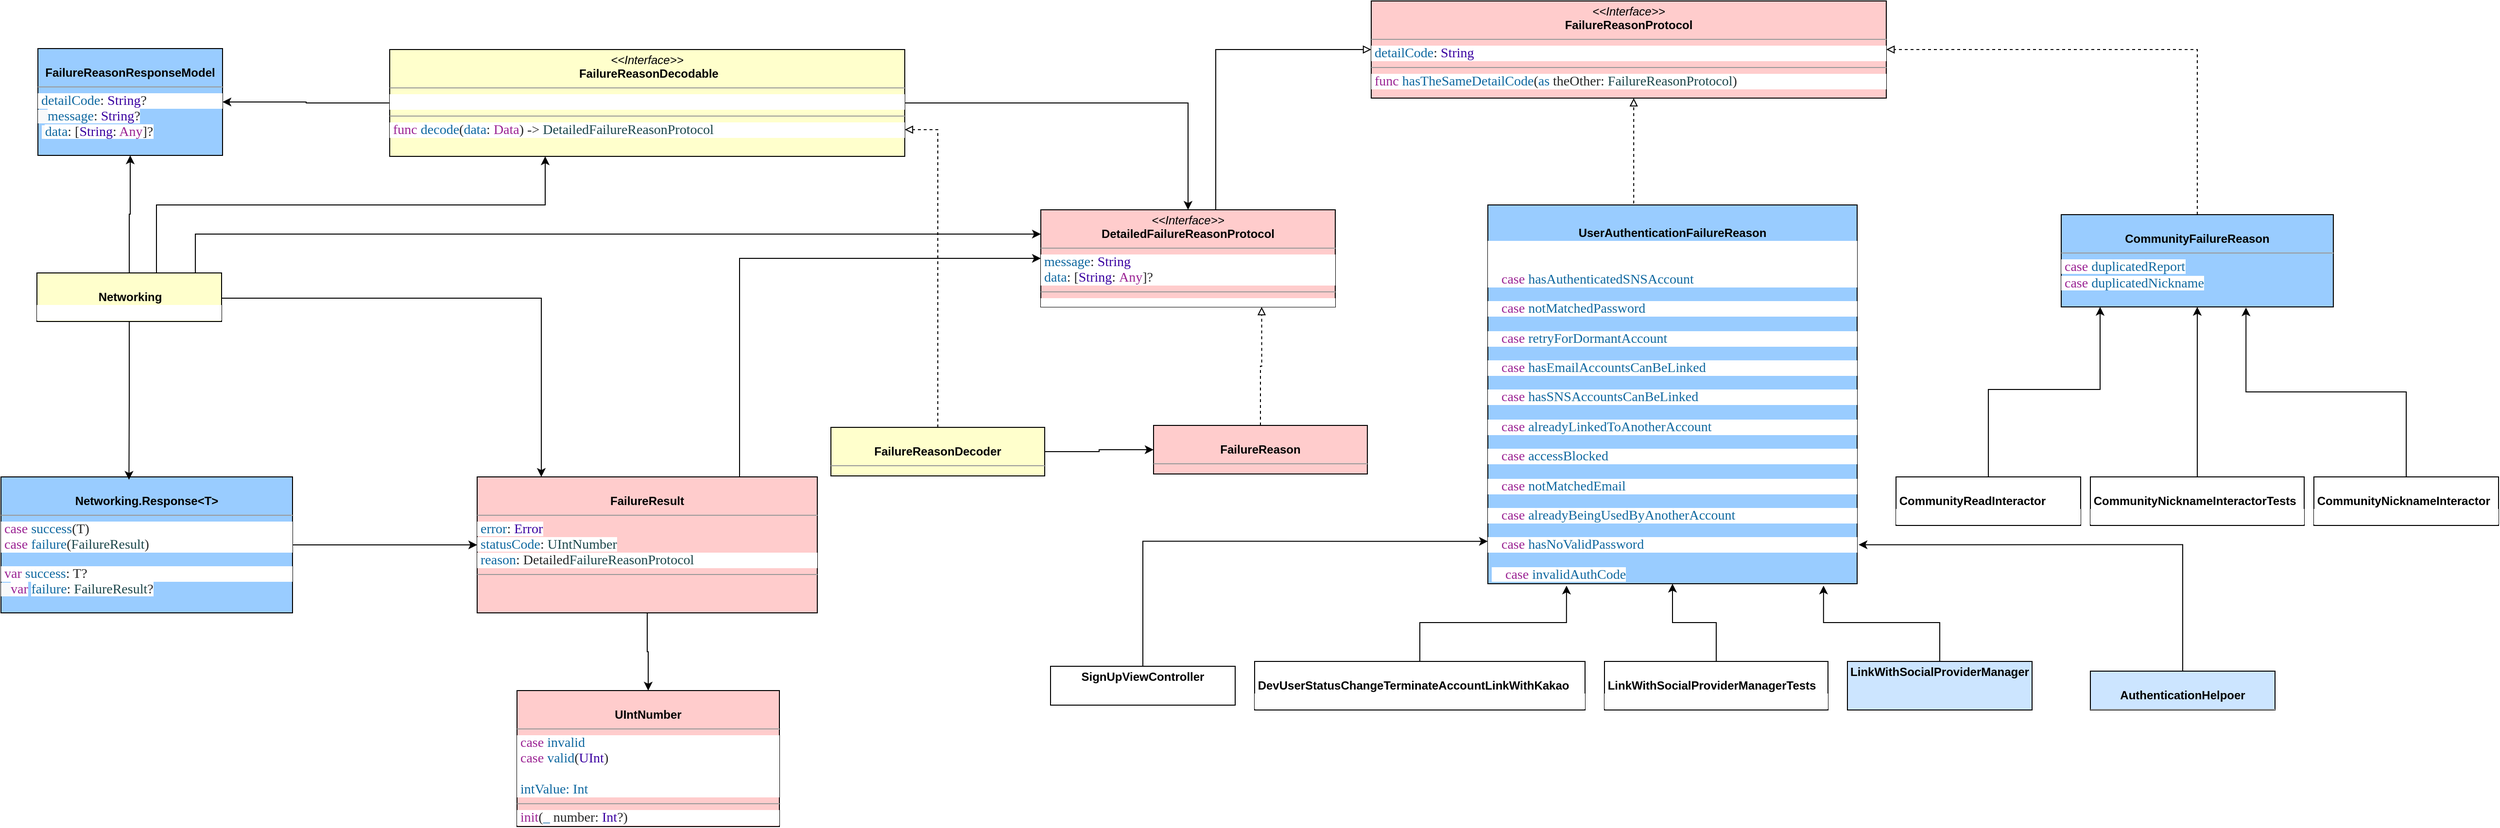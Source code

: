 <mxfile version="16.6.7" type="github">
  <diagram id="C5RBs43oDa-KdzZeNtuy" name="Page-1">
    <mxGraphModel dx="2239" dy="782" grid="1" gridSize="10" guides="1" tooltips="1" connect="1" arrows="1" fold="1" page="1" pageScale="1" pageWidth="827" pageHeight="1169" math="0" shadow="0">
      <root>
        <mxCell id="WIyWlLk6GJQsqaUBKTNV-0" />
        <mxCell id="WIyWlLk6GJQsqaUBKTNV-1" parent="WIyWlLk6GJQsqaUBKTNV-0" />
        <mxCell id="xyc1oHUzZBv7kjJxeI7Q-5" value="&lt;p style=&quot;margin: 0px ; margin-top: 4px ; text-align: center&quot;&gt;&lt;i&gt;&amp;lt;&amp;lt;Interface&amp;gt;&amp;gt;&lt;/i&gt;&lt;br&gt;&lt;b&gt;FailureReasonProtocol&lt;/b&gt;&lt;/p&gt;&lt;hr size=&quot;1&quot;&gt;&lt;p style=&quot;margin: 0px ; font-stretch: normal ; font-size: 14px ; line-height: normal ; font-family: &amp;#34;menlo&amp;#34; ; background-color: rgb(255 , 255 , 255)&quot;&gt;&lt;span style=&quot;color: rgba(0 , 0 , 0 , 0.85)&quot;&gt;&amp;nbsp;&lt;/span&gt;&lt;span style=&quot;color: rgb(15 , 104 , 160)&quot;&gt;detailCode&lt;span style=&quot;color: rgba(0 , 0 , 0 , 0.85)&quot;&gt;:&amp;nbsp;&lt;/span&gt;&lt;span style=&quot;color: rgb(57 , 0 , 160)&quot;&gt;String&lt;/span&gt;&lt;/span&gt;&lt;/p&gt;&lt;hr size=&quot;1&quot;&gt;&lt;p style=&quot;margin: 0px ; font-stretch: normal ; font-size: 14px ; line-height: normal ; font-family: &amp;#34;menlo&amp;#34; ; color: rgb(15 , 104 , 160) ; background-color: rgb(255 , 255 , 255)&quot;&gt;&lt;span style=&quot;color: #9b2393&quot;&gt;&amp;nbsp;func&lt;/span&gt;&lt;span style=&quot;color: rgba(0 , 0 , 0 , 0.85)&quot;&gt; &lt;/span&gt;hasTheSameDetailCode&lt;span style=&quot;color: rgba(0 , 0 , 0 , 0.85)&quot;&gt;(&lt;/span&gt;as&lt;span style=&quot;color: rgba(0 , 0 , 0 , 0.85)&quot;&gt; theOther: &lt;/span&gt;&lt;span style=&quot;color: #1c464a&quot;&gt;FailureReasonProtocol&lt;/span&gt;&lt;span style=&quot;color: rgba(0 , 0 , 0 , 0.85)&quot;&gt;)&lt;/span&gt;&lt;/p&gt;" style="verticalAlign=top;align=left;overflow=fill;fontSize=12;fontFamily=Helvetica;html=1;fillColor=#FFCCCC;" parent="WIyWlLk6GJQsqaUBKTNV-1" vertex="1">
          <mxGeometry x="750" y="400" width="530" height="100" as="geometry" />
        </mxCell>
        <mxCell id="xyc1oHUzZBv7kjJxeI7Q-32" value="" style="edgeStyle=orthogonalEdgeStyle;rounded=0;orthogonalLoop=1;jettySize=auto;html=1;endArrow=block;endFill=0;dashed=1;exitX=0.395;exitY=-0.004;exitDx=0;exitDy=0;exitPerimeter=0;" parent="WIyWlLk6GJQsqaUBKTNV-1" source="xyc1oHUzZBv7kjJxeI7Q-27" target="xyc1oHUzZBv7kjJxeI7Q-5" edge="1">
          <mxGeometry relative="1" as="geometry">
            <Array as="points">
              <mxPoint x="1020" y="500" />
              <mxPoint x="1020" y="500" />
            </Array>
          </mxGeometry>
        </mxCell>
        <mxCell id="YdbnQGrBi_KZS-BimJuR-1" style="edgeStyle=orthogonalEdgeStyle;rounded=0;orthogonalLoop=1;jettySize=auto;html=1;entryX=0.75;entryY=1;entryDx=0;entryDy=0;endArrow=block;endFill=0;dashed=1;" parent="WIyWlLk6GJQsqaUBKTNV-1" source="xyc1oHUzZBv7kjJxeI7Q-13" target="YdbnQGrBi_KZS-BimJuR-0" edge="1">
          <mxGeometry relative="1" as="geometry" />
        </mxCell>
        <mxCell id="xyc1oHUzZBv7kjJxeI7Q-13" value="&lt;p style=&quot;margin: 0px ; margin-top: 4px ; text-align: center&quot;&gt;&lt;br&gt;&lt;b&gt;FailureReason&lt;/b&gt;&lt;/p&gt;&lt;hr size=&quot;1&quot;&gt;&lt;p style=&quot;margin: 0px ; font-stretch: normal ; font-size: 14px ; line-height: normal ; font-family: &amp;#34;menlo&amp;#34; ; background-color: rgb(255 , 255 , 255)&quot;&gt;&lt;/p&gt;&lt;p style=&quot;margin: 0px ; margin-left: 4px&quot;&gt;&lt;br&gt;&lt;/p&gt;&lt;p style=&quot;margin: 0px ; font-stretch: normal ; font-size: 14px ; line-height: normal ; font-family: &amp;#34;menlo&amp;#34; ; color: rgb(155 , 35 , 147) ; background-color: rgb(255 , 255 , 255)&quot;&gt;&lt;br&gt;&lt;/p&gt;" style="verticalAlign=top;align=left;overflow=fill;fontSize=12;fontFamily=Helvetica;html=1;fillColor=#FFCCCC;" parent="WIyWlLk6GJQsqaUBKTNV-1" vertex="1">
          <mxGeometry x="526" y="837" width="220" height="50" as="geometry" />
        </mxCell>
        <mxCell id="xyc1oHUzZBv7kjJxeI7Q-37" style="edgeStyle=orthogonalEdgeStyle;rounded=0;orthogonalLoop=1;jettySize=auto;html=1;entryX=1;entryY=0.5;entryDx=0;entryDy=0;dashed=1;endArrow=block;endFill=0;" parent="WIyWlLk6GJQsqaUBKTNV-1" source="xyc1oHUzZBv7kjJxeI7Q-14" target="xyc1oHUzZBv7kjJxeI7Q-5" edge="1">
          <mxGeometry relative="1" as="geometry">
            <Array as="points">
              <mxPoint x="1600" y="450" />
            </Array>
          </mxGeometry>
        </mxCell>
        <mxCell id="xyc1oHUzZBv7kjJxeI7Q-14" value="&lt;p style=&quot;margin: 0px ; margin-top: 4px ; text-align: center&quot;&gt;&lt;br&gt;&lt;b&gt;CommunityFailureReason&lt;/b&gt;&lt;/p&gt;&lt;hr size=&quot;1&quot;&gt;&lt;p style=&quot;margin: 0px ; font-stretch: normal ; font-size: 14px ; line-height: normal ; font-family: &amp;#34;menlo&amp;#34; ; background-color: rgb(255 , 255 , 255)&quot;&gt;&lt;/p&gt;&lt;span style=&quot;color: rgb(155 , 35 , 147) ; font-family: &amp;#34;menlo&amp;#34; ; font-size: 14px ; background-color: rgb(255 , 255 , 255)&quot;&gt;&amp;nbsp;case&amp;nbsp;&lt;/span&gt;&lt;span style=&quot;color: rgb(15 , 104 , 160) ; font-family: &amp;#34;menlo&amp;#34; ; font-size: 14px ; background-color: rgb(255 , 255 , 255)&quot;&gt;duplicatedReport&lt;/span&gt;&lt;span style=&quot;color: rgb(155 , 35 , 147) ; font-family: &amp;#34;menlo&amp;#34; ; font-size: 14px ; background-color: rgb(255 , 255 , 255)&quot;&gt;&lt;br&gt;&lt;/span&gt;&lt;span style=&quot;color: rgb(155 , 35 , 147) ; font-family: &amp;#34;menlo&amp;#34; ; font-size: 14px ; background-color: rgb(255 , 255 , 255)&quot;&gt;&amp;nbsp;case&amp;nbsp;&lt;/span&gt;&lt;span style=&quot;color: rgb(15 , 104 , 160) ; font-family: &amp;#34;menlo&amp;#34; ; font-size: 14px ; background-color: rgb(255 , 255 , 255)&quot;&gt;duplicatedNickname&lt;/span&gt;&lt;span style=&quot;color: rgb(155 , 35 , 147) ; font-family: &amp;#34;menlo&amp;#34; ; font-size: 14px ; background-color: rgb(255 , 255 , 255)&quot;&gt;&lt;br&gt;&lt;/span&gt;" style="verticalAlign=top;align=left;overflow=fill;fontSize=12;fontFamily=Helvetica;html=1;fillColor=#99CCFF;" parent="WIyWlLk6GJQsqaUBKTNV-1" vertex="1">
          <mxGeometry x="1460" y="620" width="280" height="95" as="geometry" />
        </mxCell>
        <mxCell id="YdbnQGrBi_KZS-BimJuR-3" style="edgeStyle=orthogonalEdgeStyle;rounded=0;orthogonalLoop=1;jettySize=auto;html=1;endArrow=classic;endFill=1;entryX=0;entryY=0.5;entryDx=0;entryDy=0;exitX=0.75;exitY=0;exitDx=0;exitDy=0;" parent="WIyWlLk6GJQsqaUBKTNV-1" source="xyc1oHUzZBv7kjJxeI7Q-25" target="YdbnQGrBi_KZS-BimJuR-0" edge="1">
          <mxGeometry relative="1" as="geometry">
            <mxPoint x="486" y="510" as="targetPoint" />
            <Array as="points">
              <mxPoint x="100" y="890" />
              <mxPoint x="100" y="665" />
            </Array>
          </mxGeometry>
        </mxCell>
        <mxCell id="YdbnQGrBi_KZS-BimJuR-14" style="edgeStyle=orthogonalEdgeStyle;rounded=0;orthogonalLoop=1;jettySize=auto;html=1;endArrow=classic;endFill=1;" parent="WIyWlLk6GJQsqaUBKTNV-1" source="xyc1oHUzZBv7kjJxeI7Q-25" target="xyc1oHUzZBv7kjJxeI7Q-26" edge="1">
          <mxGeometry relative="1" as="geometry" />
        </mxCell>
        <mxCell id="xyc1oHUzZBv7kjJxeI7Q-25" value="&lt;p style=&quot;margin: 0px ; margin-top: 4px ; text-align: center&quot;&gt;&lt;br&gt;&lt;b&gt;FailureResult&lt;/b&gt;&lt;/p&gt;&lt;hr size=&quot;1&quot;&gt;&lt;p style=&quot;margin: 0px ; font-stretch: normal ; font-size: 14px ; line-height: normal ; font-family: &amp;#34;menlo&amp;#34; ; color: rgb(15 , 104 , 160)&quot;&gt;&lt;span style=&quot;background-color: #ffffff&quot;&gt;&amp;nbsp;error&lt;/span&gt;&lt;span style=&quot;color: rgba(0 , 0 , 0 , 0.85) ; background-color: #ffffff&quot;&gt;: &lt;/span&gt;&lt;span style=&quot;color: #3900a0 ; background-color: #ffffff&quot;&gt;Error&lt;/span&gt;&lt;/p&gt;&lt;p style=&quot;margin: 0px ; font-stretch: normal ; font-size: 14px ; line-height: normal ; font-family: &amp;#34;menlo&amp;#34; ; color: rgb(15 , 104 , 160)&quot;&gt;&lt;span style=&quot;background-color: #ffffff&quot;&gt;&amp;nbsp;statusCode&lt;/span&gt;&lt;span style=&quot;color: rgba(0 , 0 , 0 , 0.85) ; background-color: #ffffff&quot;&gt;: &lt;/span&gt;&lt;span style=&quot;color: #1c464a ; background-color: #ffffff&quot;&gt;UIntNumber&lt;/span&gt;&lt;/p&gt;&lt;p style=&quot;margin: 0px ; font-stretch: normal ; font-size: 14px ; line-height: normal ; font-family: &amp;#34;menlo&amp;#34; ; color: rgb(28 , 70 , 74) ; background-color: rgb(255 , 255 , 255)&quot;&gt;&lt;span style=&quot;color: #0f68a0&quot;&gt;&amp;nbsp;reason&lt;/span&gt;&lt;span style=&quot;color: rgba(0 , 0 , 0 , 0.85)&quot;&gt;: Detailed&lt;/span&gt;FailureReasonProtocol&lt;/p&gt;&lt;hr size=&quot;1&quot;&gt;&lt;p style=&quot;margin: 0px ; margin-left: 4px&quot;&gt;&lt;br&gt;&lt;/p&gt;" style="verticalAlign=top;align=left;overflow=fill;fontSize=12;fontFamily=Helvetica;html=1;fillColor=#FFCCCC;" parent="WIyWlLk6GJQsqaUBKTNV-1" vertex="1">
          <mxGeometry x="-170" y="890" width="350" height="140" as="geometry" />
        </mxCell>
        <mxCell id="xyc1oHUzZBv7kjJxeI7Q-26" value="&lt;p style=&quot;margin: 0px ; margin-top: 4px ; text-align: center&quot;&gt;&lt;br&gt;&lt;b&gt;UIntNumber&lt;/b&gt;&lt;/p&gt;&lt;hr size=&quot;1&quot;&gt;&lt;p style=&quot;margin: 0px ; font-stretch: normal ; font-size: 14px ; line-height: normal ; font-family: &amp;#34;menlo&amp;#34; ; color: rgb(15 , 104 , 160) ; background-color: rgb(255 , 255 , 255)&quot;&gt;&lt;span style=&quot;color: #9b2393&quot;&gt;&amp;nbsp;case&lt;/span&gt;&lt;span style=&quot;color: rgba(0 , 0 , 0 , 0.85)&quot;&gt; &lt;/span&gt;invalid&lt;/p&gt;&lt;p style=&quot;margin: 0px ; font-stretch: normal ; font-size: 14px ; line-height: normal ; font-family: &amp;#34;menlo&amp;#34; ; color: rgba(0 , 0 , 0 , 0.85) ; background-color: rgb(255 , 255 , 255)&quot;&gt;&lt;span style=&quot;color: #9b2393&quot;&gt;&amp;nbsp;case&lt;/span&gt; &lt;span style=&quot;color: #0f68a0&quot;&gt;valid&lt;/span&gt;(&lt;span style=&quot;color: #3900a0&quot;&gt;UInt&lt;/span&gt;)&lt;/p&gt;&lt;p style=&quot;margin: 0px ; font-stretch: normal ; font-size: 14px ; line-height: normal ; font-family: &amp;#34;menlo&amp;#34; ; color: rgb(15 , 104 , 160) ; background-color: rgb(255 , 255 , 255)&quot;&gt;&amp;nbsp;&lt;/p&gt;&lt;p style=&quot;margin: 0px ; font-stretch: normal ; font-size: 14px ; line-height: normal ; font-family: &amp;#34;menlo&amp;#34; ; color: rgb(15 , 104 , 160) ; background-color: rgb(255 , 255 , 255)&quot;&gt;&amp;nbsp;intValue: Int&lt;/p&gt;&lt;hr size=&quot;1&quot;&gt;&lt;p style=&quot;margin: 0px ; font-stretch: normal ; font-size: 14px ; line-height: normal ; font-family: &amp;#34;menlo&amp;#34; ; color: rgba(0 , 0 , 0 , 0.85) ; background-color: rgb(255 , 255 , 255)&quot;&gt;&lt;span style=&quot;color: #9b2393&quot;&gt;&amp;nbsp;init&lt;/span&gt;(&lt;span style=&quot;color: #0f68a0&quot;&gt;_&lt;/span&gt; number: &lt;span style=&quot;color: #3900a0&quot;&gt;Int&lt;/span&gt;?)&lt;/p&gt;" style="verticalAlign=top;align=left;overflow=fill;fontSize=12;fontFamily=Helvetica;html=1;fillColor=#FFCCCC;" parent="WIyWlLk6GJQsqaUBKTNV-1" vertex="1">
          <mxGeometry x="-129" y="1110" width="270" height="140" as="geometry" />
        </mxCell>
        <mxCell id="xyc1oHUzZBv7kjJxeI7Q-27" value="&lt;p style=&quot;margin: 0px ; margin-top: 4px ; text-align: center&quot;&gt;&lt;b&gt;&lt;br&gt;&lt;/b&gt;&lt;/p&gt;&lt;p style=&quot;margin: 0px ; margin-top: 4px ; text-align: center&quot;&gt;&lt;b&gt;UserAuthenticationFailureReason&lt;/b&gt;&lt;/p&gt;&lt;p style=&quot;margin: 0px ; font-stretch: normal ; font-size: 14px ; line-height: normal ; font-family: &amp;#34;menlo&amp;#34; ; background-color: rgb(255 , 255 , 255)&quot;&gt;&lt;/p&gt;&lt;p style=&quot;margin: 0px ; font-stretch: normal ; font-size: 14px ; line-height: normal ; font-family: &amp;#34;menlo&amp;#34; ; color: rgb(93 , 108 , 121) ; background-color: rgb(255 , 255 , 255)&quot;&gt;&lt;span style=&quot;color: rgba(0 , 0 , 0 , 0.85)&quot;&gt;&amp;nbsp; &amp;nbsp;&amp;nbsp;&lt;/span&gt;&lt;/p&gt;&lt;p style=&quot;margin: 0px ; font-stretch: normal ; font-size: 14px ; line-height: normal ; font-family: &amp;#34;menlo&amp;#34; ; color: rgb(93 , 108 , 121) ; background-color: rgb(255 , 255 , 255)&quot;&gt;&lt;span style=&quot;color: #9b2393&quot;&gt;&lt;br&gt;&lt;/span&gt;&lt;/p&gt;&lt;p style=&quot;margin: 0px ; font-stretch: normal ; font-size: 14px ; line-height: normal ; font-family: &amp;#34;menlo&amp;#34; ; color: rgb(93 , 108 , 121) ; background-color: rgb(255 , 255 , 255)&quot;&gt;&lt;span style=&quot;color: #9b2393&quot;&gt;&amp;nbsp; &amp;nbsp; case&lt;/span&gt;&lt;span style=&quot;color: rgba(0 , 0 , 0 , 0.85)&quot;&gt; &lt;/span&gt;&lt;span style=&quot;color: #0f68a0&quot;&gt;hasAuthenticatedSNSAccount&lt;/span&gt;&lt;/p&gt;&lt;br&gt;&lt;p style=&quot;margin: 0px ; font-stretch: normal ; font-size: 14px ; line-height: normal ; font-family: &amp;#34;menlo&amp;#34; ; color: rgb(15 , 104 , 160) ; background-color: rgb(255 , 255 , 255)&quot;&gt;&lt;span style=&quot;color: rgba(0 , 0 , 0 , 0.85)&quot;&gt;&amp;nbsp; &amp;nbsp; &lt;/span&gt;&lt;span style=&quot;color: #9b2393&quot;&gt;case&lt;/span&gt;&lt;span style=&quot;color: rgba(0 , 0 , 0 , 0.85)&quot;&gt; &lt;/span&gt;notMatchedPassword&lt;/p&gt;&lt;br&gt;&lt;p style=&quot;margin: 0px ; font-stretch: normal ; font-size: 14px ; line-height: normal ; font-family: &amp;#34;menlo&amp;#34; ; color: rgb(15 , 104 , 160) ; background-color: rgb(255 , 255 , 255)&quot;&gt;&lt;span style=&quot;color: rgba(0 , 0 , 0 , 0.85)&quot;&gt;&amp;nbsp; &amp;nbsp; &lt;/span&gt;&lt;span style=&quot;color: #9b2393&quot;&gt;case&lt;/span&gt;&lt;span style=&quot;color: rgba(0 , 0 , 0 , 0.85)&quot;&gt; &lt;/span&gt;retryForDormantAccount&lt;/p&gt;&lt;br&gt;&lt;p style=&quot;margin: 0px ; font-stretch: normal ; font-size: 14px ; line-height: normal ; font-family: &amp;#34;menlo&amp;#34; ; color: rgb(15 , 104 , 160) ; background-color: rgb(255 , 255 , 255)&quot;&gt;&lt;span style=&quot;color: rgba(0 , 0 , 0 , 0.85)&quot;&gt;&amp;nbsp; &amp;nbsp; &lt;/span&gt;&lt;span style=&quot;color: #9b2393&quot;&gt;case&lt;/span&gt;&lt;span style=&quot;color: rgba(0 , 0 , 0 , 0.85)&quot;&gt; &lt;/span&gt;hasEmailAccountsCanBeLinked&lt;/p&gt;&lt;br&gt;&lt;p style=&quot;margin: 0px ; font-stretch: normal ; font-size: 14px ; line-height: normal ; font-family: &amp;#34;menlo&amp;#34; ; color: rgb(15 , 104 , 160) ; background-color: rgb(255 , 255 , 255)&quot;&gt;&lt;span style=&quot;color: rgba(0 , 0 , 0 , 0.85)&quot;&gt;&amp;nbsp; &amp;nbsp; &lt;/span&gt;&lt;span style=&quot;color: #9b2393&quot;&gt;case&lt;/span&gt;&lt;span style=&quot;color: rgba(0 , 0 , 0 , 0.85)&quot;&gt; &lt;/span&gt;hasSNSAccountsCanBeLinked&lt;/p&gt;&lt;br&gt;&lt;p style=&quot;margin: 0px ; font-stretch: normal ; font-size: 14px ; line-height: normal ; font-family: &amp;#34;menlo&amp;#34; ; color: rgb(15 , 104 , 160) ; background-color: rgb(255 , 255 , 255)&quot;&gt;&lt;span style=&quot;color: rgba(0 , 0 , 0 , 0.85)&quot;&gt;&amp;nbsp; &amp;nbsp; &lt;/span&gt;&lt;span style=&quot;color: #9b2393&quot;&gt;case&lt;/span&gt;&lt;span style=&quot;color: rgba(0 , 0 , 0 , 0.85)&quot;&gt; &lt;/span&gt;alreadyLinkedToAnotherAccount&lt;/p&gt;&lt;br&gt;&lt;p style=&quot;margin: 0px ; font-stretch: normal ; font-size: 14px ; line-height: normal ; font-family: &amp;#34;menlo&amp;#34; ; color: rgb(15 , 104 , 160) ; background-color: rgb(255 , 255 , 255)&quot;&gt;&lt;span style=&quot;color: rgba(0 , 0 , 0 , 0.85)&quot;&gt;&amp;nbsp; &amp;nbsp; &lt;/span&gt;&lt;span style=&quot;color: #9b2393&quot;&gt;case&lt;/span&gt;&lt;span style=&quot;color: rgba(0 , 0 , 0 , 0.85)&quot;&gt; &lt;/span&gt;accessBlocked&lt;/p&gt;&lt;br&gt;&lt;p style=&quot;margin: 0px ; font-stretch: normal ; font-size: 14px ; line-height: normal ; font-family: &amp;#34;menlo&amp;#34; ; color: rgb(15 , 104 , 160) ; background-color: rgb(255 , 255 , 255)&quot;&gt;&lt;span style=&quot;color: rgba(0 , 0 , 0 , 0.85)&quot;&gt;&amp;nbsp; &amp;nbsp; &lt;/span&gt;&lt;span style=&quot;color: #9b2393&quot;&gt;case&lt;/span&gt;&lt;span style=&quot;color: rgba(0 , 0 , 0 , 0.85)&quot;&gt; &lt;/span&gt;notMatchedEmail&lt;/p&gt;&lt;br&gt;&lt;p style=&quot;margin: 0px ; font-stretch: normal ; font-size: 14px ; line-height: normal ; font-family: &amp;#34;menlo&amp;#34; ; color: rgb(15 , 104 , 160) ; background-color: rgb(255 , 255 , 255)&quot;&gt;&lt;span style=&quot;color: rgba(0 , 0 , 0 , 0.85)&quot;&gt;&amp;nbsp; &amp;nbsp; &lt;/span&gt;&lt;span style=&quot;color: #9b2393&quot;&gt;case&lt;/span&gt;&lt;span style=&quot;color: rgba(0 , 0 , 0 , 0.85)&quot;&gt; &lt;/span&gt;alreadyBeingUsedByAnotherAccount&lt;/p&gt;&lt;br&gt;&lt;p style=&quot;margin: 0px ; font-stretch: normal ; font-size: 14px ; line-height: normal ; font-family: &amp;#34;menlo&amp;#34; ; color: rgb(15 , 104 , 160) ; background-color: rgb(255 , 255 , 255)&quot;&gt;&lt;span style=&quot;color: rgba(0 , 0 , 0 , 0.85)&quot;&gt;&amp;nbsp; &amp;nbsp; &lt;/span&gt;&lt;span style=&quot;color: #9b2393&quot;&gt;case&lt;/span&gt;&lt;span style=&quot;color: rgba(0 , 0 , 0 , 0.85)&quot;&gt; &lt;/span&gt;hasNoValidPassword&lt;/p&gt;&lt;br&gt;&lt;p style=&quot;margin: 0px ; margin-left: 4px&quot;&gt;&lt;span style=&quot;font-family: &amp;#34;menlo&amp;#34; ; font-size: 14px ; background-color: rgb(255 , 255 , 255) ; color: rgba(0 , 0 , 0 , 0.85)&quot;&gt;&amp;nbsp; &amp;nbsp;&amp;nbsp;&lt;/span&gt;&lt;span style=&quot;font-family: &amp;#34;menlo&amp;#34; ; font-size: 14px ; background-color: rgb(255 , 255 , 255) ; color: rgb(155 , 35 , 147)&quot;&gt;case&lt;/span&gt;&lt;span style=&quot;font-family: &amp;#34;menlo&amp;#34; ; font-size: 14px ; background-color: rgb(255 , 255 , 255) ; color: rgba(0 , 0 , 0 , 0.85)&quot;&gt; &lt;/span&gt;&lt;span style=&quot;color: rgb(15 , 104 , 160) ; font-family: &amp;#34;menlo&amp;#34; ; font-size: 14px ; background-color: rgb(255 , 255 , 255)&quot;&gt;invalidAuthCode&lt;/span&gt;&lt;/p&gt;" style="verticalAlign=top;align=left;overflow=fill;fontSize=12;fontFamily=Helvetica;html=1;fillColor=#99CCFF;" parent="WIyWlLk6GJQsqaUBKTNV-1" vertex="1">
          <mxGeometry x="870" y="610" width="380" height="390" as="geometry" />
        </mxCell>
        <mxCell id="xyc1oHUzZBv7kjJxeI7Q-43" style="edgeStyle=orthogonalEdgeStyle;rounded=0;orthogonalLoop=1;jettySize=auto;html=1;entryX=1.004;entryY=0.897;entryDx=0;entryDy=0;endArrow=classic;endFill=1;entryPerimeter=0;" parent="WIyWlLk6GJQsqaUBKTNV-1" source="xyc1oHUzZBv7kjJxeI7Q-28" target="xyc1oHUzZBv7kjJxeI7Q-27" edge="1">
          <mxGeometry relative="1" as="geometry">
            <Array as="points">
              <mxPoint x="1585" y="960" />
            </Array>
          </mxGeometry>
        </mxCell>
        <mxCell id="xyc1oHUzZBv7kjJxeI7Q-28" value="&lt;p style=&quot;margin: 0px ; margin-top: 4px ; text-align: center&quot;&gt;&lt;br&gt;&lt;b&gt;AuthenticationHelpoer&lt;/b&gt;&lt;/p&gt;&lt;hr size=&quot;1&quot;&gt;&lt;p style=&quot;margin: 0px ; font-stretch: normal ; font-size: 14px ; line-height: normal ; font-family: &amp;#34;menlo&amp;#34; ; background-color: rgb(255 , 255 , 255)&quot;&gt;&lt;br&gt;&lt;/p&gt;&lt;hr size=&quot;1&quot;&gt;&lt;p style=&quot;margin: 0px ; margin-left: 4px&quot;&gt;&lt;br&gt;&lt;/p&gt;" style="verticalAlign=top;align=left;overflow=fill;fontSize=12;fontFamily=Helvetica;html=1;fillColor=#CCE5FF;" parent="WIyWlLk6GJQsqaUBKTNV-1" vertex="1">
          <mxGeometry x="1490" y="1090" width="190" height="40" as="geometry" />
        </mxCell>
        <mxCell id="xyc1oHUzZBv7kjJxeI7Q-29" value="&lt;p style=&quot;margin: 0px ; margin-top: 4px ; text-align: center&quot;&gt;&lt;br&gt;&lt;b&gt;FailureReasonResponseModel&lt;/b&gt;&lt;/p&gt;&lt;hr size=&quot;1&quot;&gt;&lt;p style=&quot;margin: 0px ; font-stretch: normal ; font-size: 14px ; line-height: normal ; font-family: &amp;#34;menlo&amp;#34; ; background-color: rgb(255 , 255 , 255)&quot;&gt;&lt;/p&gt;&lt;p style=&quot;margin: 0px ; font-stretch: normal ; font-size: 14px ; line-height: normal ; font-family: &amp;#34;menlo&amp;#34; ; color: rgb(15 , 104 , 160) ; background-color: rgb(255 , 255 , 255)&quot;&gt;&lt;span style=&quot;color: rgba(0 , 0 , 0 , 0.85)&quot;&gt;&amp;nbsp;&lt;/span&gt;detailCode&lt;span style=&quot;color: rgba(0 , 0 , 0 , 0.85)&quot;&gt;: &lt;/span&gt;&lt;span style=&quot;color: #3900a0&quot;&gt;String&lt;/span&gt;&lt;span style=&quot;color: rgba(0 , 0 , 0 , 0.85)&quot;&gt;?&lt;/span&gt;&lt;/p&gt;&lt;p style=&quot;margin: 0px ; font-stretch: normal ; line-height: normal&quot;&gt;&lt;span style=&quot;background-color: rgb(248 , 249 , 250)&quot;&gt;&amp;nbsp; &amp;nbsp;&lt;/span&gt;&lt;span style=&quot;color: rgb(15 , 104 , 160) ; font-family: &amp;#34;menlo&amp;#34; ; font-size: 14px ; background-color: rgb(255 , 255 , 255)&quot;&gt;message&lt;/span&gt;&lt;font face=&quot;menlo&quot;&gt;&lt;span style=&quot;color: rgba(0 , 0 , 0 , 0.85) ; font-size: 14px ; background-color: rgb(255 , 255 , 255)&quot;&gt;: &lt;/span&gt;&lt;/font&gt;&lt;span style=&quot;color: rgb(57 , 0 , 160) ; font-family: &amp;#34;menlo&amp;#34; ; font-size: 14px ; background-color: rgb(255 , 255 , 255)&quot;&gt;String&lt;/span&gt;&lt;font face=&quot;menlo&quot;&gt;&lt;span style=&quot;color: rgba(0 , 0 , 0 , 0.85) ; font-size: 14px ; background-color: rgb(255 , 255 , 255)&quot;&gt;?&lt;/span&gt;&lt;/font&gt;&lt;/p&gt;&lt;p style=&quot;margin: 0px ; margin-left: 4px&quot;&gt;&lt;span style=&quot;background-color: rgb(248 , 249 , 250)&quot;&gt;&amp;nbsp;&lt;/span&gt;&lt;span style=&quot;font-family: &amp;#34;menlo&amp;#34; ; font-size: 14px ; background-color: rgb(255 , 255 , 255) ; color: rgb(15 , 104 , 160)&quot;&gt;data&lt;/span&gt;&lt;span style=&quot;color: rgba(0 , 0 , 0 , 0.85) ; font-family: &amp;#34;menlo&amp;#34; ; font-size: 14px ; background-color: rgb(255 , 255 , 255)&quot;&gt;: [&lt;/span&gt;&lt;span style=&quot;font-family: &amp;#34;menlo&amp;#34; ; font-size: 14px ; background-color: rgb(255 , 255 , 255) ; color: rgb(57 , 0 , 160)&quot;&gt;String&lt;/span&gt;&lt;span style=&quot;color: rgba(0 , 0 , 0 , 0.85) ; font-family: &amp;#34;menlo&amp;#34; ; font-size: 14px ; background-color: rgb(255 , 255 , 255)&quot;&gt;: &lt;/span&gt;&lt;span style=&quot;font-family: &amp;#34;menlo&amp;#34; ; font-size: 14px ; background-color: rgb(255 , 255 , 255) ; color: rgb(155 , 35 , 147)&quot;&gt;Any&lt;/span&gt;&lt;span style=&quot;color: rgba(0 , 0 , 0 , 0.85) ; font-family: &amp;#34;menlo&amp;#34; ; font-size: 14px ; background-color: rgb(255 , 255 , 255)&quot;&gt;]?&lt;/span&gt;&lt;br&gt;&lt;/p&gt;" style="verticalAlign=top;align=left;overflow=fill;fontSize=12;fontFamily=Helvetica;html=1;fillColor=#99CCFF;" parent="WIyWlLk6GJQsqaUBKTNV-1" vertex="1">
          <mxGeometry x="-622" y="449" width="190" height="110" as="geometry" />
        </mxCell>
        <mxCell id="xyc1oHUzZBv7kjJxeI7Q-33" value="" style="edgeStyle=orthogonalEdgeStyle;rounded=0;orthogonalLoop=1;jettySize=auto;html=1;endArrow=classic;endFill=1;" parent="WIyWlLk6GJQsqaUBKTNV-1" source="xyc1oHUzZBv7kjJxeI7Q-30" target="xyc1oHUzZBv7kjJxeI7Q-25" edge="1">
          <mxGeometry relative="1" as="geometry" />
        </mxCell>
        <mxCell id="xyc1oHUzZBv7kjJxeI7Q-30" value="&lt;p style=&quot;margin: 0px ; margin-top: 4px ; text-align: center&quot;&gt;&lt;br&gt;&lt;b&gt;Networking.Response&amp;lt;T&amp;gt;&lt;/b&gt;&lt;/p&gt;&lt;hr size=&quot;1&quot;&gt;&lt;p style=&quot;margin: 0px ; font-stretch: normal ; font-size: 14px ; line-height: normal ; font-family: &amp;#34;menlo&amp;#34; ; background-color: rgb(255 , 255 , 255)&quot;&gt;&lt;/p&gt;&lt;p style=&quot;margin: 0px ; font-stretch: normal ; font-size: 14px ; line-height: normal ; font-family: &amp;#34;menlo&amp;#34; ; color: rgba(0 , 0 , 0 , 0.85) ; background-color: rgb(255 , 255 , 255)&quot;&gt;&amp;nbsp;&lt;span style=&quot;color: #9b2393&quot;&gt;case&lt;/span&gt; &lt;span style=&quot;color: #0f68a0&quot;&gt;success&lt;/span&gt;(T)&lt;/p&gt;&lt;p style=&quot;margin: 0px ; font-stretch: normal ; font-size: 14px ; line-height: normal ; font-family: &amp;#34;menlo&amp;#34; ; color: rgb(28 , 70 , 74) ; background-color: rgb(255 , 255 , 255)&quot;&gt;&lt;span style=&quot;color: rgba(0 , 0 , 0 , 0.85)&quot;&gt;&amp;nbsp;&lt;/span&gt;&lt;span style=&quot;color: #9b2393&quot;&gt;case&lt;/span&gt;&lt;span style=&quot;color: rgba(0 , 0 , 0 , 0.85)&quot;&gt; &lt;/span&gt;&lt;span style=&quot;color: #0f68a0&quot;&gt;failure&lt;/span&gt;&lt;span style=&quot;color: rgba(0 , 0 , 0 , 0.85)&quot;&gt;(&lt;/span&gt;FailureResult&lt;span style=&quot;color: rgba(0 , 0 , 0 , 0.85)&quot;&gt;)&lt;/span&gt;&lt;/p&gt;&lt;div&gt;&lt;span style=&quot;color: rgba(0 , 0 , 0 , 0.85)&quot;&gt;&lt;br&gt;&lt;/span&gt;&lt;/div&gt;&lt;div&gt;&lt;p style=&quot;margin: 0px ; font-stretch: normal ; font-size: 14px ; line-height: normal ; font-family: &amp;#34;menlo&amp;#34; ; color: rgba(0 , 0 , 0 , 0.85) ; background-color: rgb(255 , 255 , 255)&quot;&gt;&amp;nbsp;&lt;span style=&quot;color: #9b2393&quot;&gt;var&lt;/span&gt; &lt;span style=&quot;color: #0f68a0&quot;&gt;success&lt;/span&gt;: T?&lt;/p&gt;&lt;p style=&quot;margin: 0px ; font-stretch: normal ; line-height: normal ; min-height: 16px&quot;&gt;&lt;span style=&quot;background-color: rgb(248 , 249 , 250)&quot;&gt;&amp;nbsp; &amp;nbsp;&lt;/span&gt;&lt;span style=&quot;font-family: &amp;#34;menlo&amp;#34; ; font-size: 14px ; background-color: rgb(255 , 255 , 255) ; color: rgb(155 , 35 , 147)&quot;&gt;var&lt;/span&gt; &lt;span style=&quot;font-family: &amp;#34;menlo&amp;#34; ; font-size: 14px ; background-color: rgb(255 , 255 , 255) ; color: rgb(15 , 104 , 160)&quot;&gt;failure&lt;/span&gt;&lt;span style=&quot;font-family: &amp;#34;menlo&amp;#34; ; font-size: 14px ; background-color: rgb(255 , 255 , 255) ; color: rgba(0 , 0 , 0 , 0.85)&quot;&gt;: &lt;/span&gt;&lt;span style=&quot;font-family: &amp;#34;menlo&amp;#34; ; font-size: 14px ; background-color: rgb(255 , 255 , 255) ; color: rgb(28 , 70 , 74)&quot;&gt;FailureResult&lt;/span&gt;&lt;span style=&quot;font-family: &amp;#34;menlo&amp;#34; ; font-size: 14px ; background-color: rgb(255 , 255 , 255) ; color: rgba(0 , 0 , 0 , 0.85)&quot;&gt;?&lt;/span&gt;&lt;br&gt;&lt;/p&gt;&lt;/div&gt;" style="verticalAlign=top;align=left;overflow=fill;fontSize=12;fontFamily=Helvetica;html=1;fillColor=#99CCFF;" parent="WIyWlLk6GJQsqaUBKTNV-1" vertex="1">
          <mxGeometry x="-660" y="890" width="300" height="140" as="geometry" />
        </mxCell>
        <mxCell id="xyc1oHUzZBv7kjJxeI7Q-41" style="edgeStyle=orthogonalEdgeStyle;rounded=0;orthogonalLoop=1;jettySize=auto;html=1;entryX=0.5;entryY=1;entryDx=0;entryDy=0;endArrow=classic;endFill=1;" parent="WIyWlLk6GJQsqaUBKTNV-1" source="xyc1oHUzZBv7kjJxeI7Q-39" target="xyc1oHUzZBv7kjJxeI7Q-29" edge="1">
          <mxGeometry relative="1" as="geometry" />
        </mxCell>
        <mxCell id="YdbnQGrBi_KZS-BimJuR-7" style="edgeStyle=orthogonalEdgeStyle;rounded=0;orthogonalLoop=1;jettySize=auto;html=1;entryX=0.439;entryY=0.021;entryDx=0;entryDy=0;endArrow=classic;endFill=1;entryPerimeter=0;" parent="WIyWlLk6GJQsqaUBKTNV-1" source="xyc1oHUzZBv7kjJxeI7Q-39" target="xyc1oHUzZBv7kjJxeI7Q-30" edge="1">
          <mxGeometry relative="1" as="geometry" />
        </mxCell>
        <mxCell id="YdbnQGrBi_KZS-BimJuR-8" style="edgeStyle=orthogonalEdgeStyle;rounded=0;orthogonalLoop=1;jettySize=auto;html=1;endArrow=classic;endFill=1;" parent="WIyWlLk6GJQsqaUBKTNV-1" edge="1">
          <mxGeometry relative="1" as="geometry">
            <mxPoint x="-577" y="706" as="sourcePoint" />
            <mxPoint x="-104" y="890" as="targetPoint" />
            <Array as="points">
              <mxPoint x="-104" y="706" />
            </Array>
          </mxGeometry>
        </mxCell>
        <mxCell id="YdbnQGrBi_KZS-BimJuR-15" style="edgeStyle=orthogonalEdgeStyle;rounded=0;orthogonalLoop=1;jettySize=auto;html=1;endArrow=classic;endFill=1;" parent="WIyWlLk6GJQsqaUBKTNV-1" source="xyc1oHUzZBv7kjJxeI7Q-39" target="YdbnQGrBi_KZS-BimJuR-13" edge="1">
          <mxGeometry relative="1" as="geometry">
            <mxPoint x="-433" y="694.0" as="sourcePoint" />
            <mxPoint x="5" y="549" as="targetPoint" />
            <Array as="points">
              <mxPoint x="-500" y="610" />
              <mxPoint x="-100" y="610" />
            </Array>
          </mxGeometry>
        </mxCell>
        <mxCell id="YdbnQGrBi_KZS-BimJuR-20" style="edgeStyle=orthogonalEdgeStyle;rounded=0;orthogonalLoop=1;jettySize=auto;html=1;entryX=0;entryY=0.25;entryDx=0;entryDy=0;endArrow=classic;endFill=1;" parent="WIyWlLk6GJQsqaUBKTNV-1" target="YdbnQGrBi_KZS-BimJuR-0" edge="1">
          <mxGeometry relative="1" as="geometry">
            <mxPoint x="-501.0" y="680" as="sourcePoint" />
            <mxPoint x="437" y="640" as="targetPoint" />
            <Array as="points">
              <mxPoint x="-460" y="680" />
              <mxPoint x="-460" y="640" />
            </Array>
          </mxGeometry>
        </mxCell>
        <mxCell id="xyc1oHUzZBv7kjJxeI7Q-39" value="&lt;p style=&quot;margin: 0px ; margin-top: 4px ; text-align: center&quot;&gt;&lt;br&gt;&lt;/p&gt;&lt;span style=&quot;text-align: center&quot;&gt;&lt;b&gt;&amp;nbsp; &amp;nbsp; &amp;nbsp; &amp;nbsp; &amp;nbsp; &amp;nbsp; &amp;nbsp; &amp;nbsp; &amp;nbsp; &amp;nbsp;Networking&lt;/b&gt;&lt;/span&gt;&lt;p style=&quot;margin: 0px ; font-stretch: normal ; font-size: 14px ; line-height: normal ; font-family: &amp;#34;menlo&amp;#34; ; background-color: rgb(255 , 255 , 255)&quot;&gt;&lt;br&gt;&lt;/p&gt;&lt;hr size=&quot;1&quot;&gt;&lt;p style=&quot;margin: 0px ; margin-left: 4px&quot;&gt;&lt;br&gt;&lt;/p&gt;" style="verticalAlign=top;align=left;overflow=fill;fontSize=12;fontFamily=Helvetica;html=1;fillColor=#FFFFCC;" parent="WIyWlLk6GJQsqaUBKTNV-1" vertex="1">
          <mxGeometry x="-623" y="680" width="190" height="50" as="geometry" />
        </mxCell>
        <mxCell id="xyc1oHUzZBv7kjJxeI7Q-46" style="edgeStyle=orthogonalEdgeStyle;rounded=0;orthogonalLoop=1;jettySize=auto;html=1;entryX=0.679;entryY=1.006;entryDx=0;entryDy=0;entryPerimeter=0;endArrow=classic;endFill=1;" parent="WIyWlLk6GJQsqaUBKTNV-1" source="xyc1oHUzZBv7kjJxeI7Q-44" target="xyc1oHUzZBv7kjJxeI7Q-14" edge="1">
          <mxGeometry relative="1" as="geometry" />
        </mxCell>
        <mxCell id="xyc1oHUzZBv7kjJxeI7Q-44" value="&lt;p style=&quot;margin: 0px ; margin-top: 4px ; text-align: center&quot;&gt;&lt;br&gt;&lt;/p&gt;&lt;span style=&quot;text-align: center&quot;&gt;&lt;b&gt;&amp;nbsp;CommunityNicknameInteractor&lt;/b&gt;&lt;/span&gt;&lt;p style=&quot;margin: 0px ; font-stretch: normal ; font-size: 14px ; line-height: normal ; font-family: &amp;#34;menlo&amp;#34; ; background-color: rgb(255 , 255 , 255)&quot;&gt;&lt;br&gt;&lt;/p&gt;&lt;hr size=&quot;1&quot;&gt;&lt;p style=&quot;margin: 0px ; margin-left: 4px&quot;&gt;&lt;br&gt;&lt;/p&gt;" style="verticalAlign=top;align=left;overflow=fill;fontSize=12;fontFamily=Helvetica;html=1;" parent="WIyWlLk6GJQsqaUBKTNV-1" vertex="1">
          <mxGeometry x="1720" y="890" width="190" height="50" as="geometry" />
        </mxCell>
        <mxCell id="xyc1oHUzZBv7kjJxeI7Q-47" style="edgeStyle=orthogonalEdgeStyle;rounded=0;orthogonalLoop=1;jettySize=auto;html=1;endArrow=classic;endFill=1;" parent="WIyWlLk6GJQsqaUBKTNV-1" source="xyc1oHUzZBv7kjJxeI7Q-45" target="xyc1oHUzZBv7kjJxeI7Q-14" edge="1">
          <mxGeometry relative="1" as="geometry">
            <Array as="points">
              <mxPoint x="1385" y="800" />
              <mxPoint x="1500" y="800" />
            </Array>
          </mxGeometry>
        </mxCell>
        <mxCell id="xyc1oHUzZBv7kjJxeI7Q-45" value="&lt;p style=&quot;margin: 0px ; margin-top: 4px ; text-align: center&quot;&gt;&lt;br&gt;&lt;/p&gt;&lt;span style=&quot;text-align: center&quot;&gt;&lt;b&gt;&amp;nbsp;CommunityReadInteractor&lt;/b&gt;&lt;/span&gt;&lt;p style=&quot;margin: 0px ; font-stretch: normal ; font-size: 14px ; line-height: normal ; font-family: &amp;#34;menlo&amp;#34; ; background-color: rgb(255 , 255 , 255)&quot;&gt;&lt;br&gt;&lt;/p&gt;&lt;hr size=&quot;1&quot;&gt;&lt;p style=&quot;margin: 0px ; margin-left: 4px&quot;&gt;&lt;br&gt;&lt;/p&gt;" style="verticalAlign=top;align=left;overflow=fill;fontSize=12;fontFamily=Helvetica;html=1;" parent="WIyWlLk6GJQsqaUBKTNV-1" vertex="1">
          <mxGeometry x="1290" y="890" width="190" height="50" as="geometry" />
        </mxCell>
        <mxCell id="xyc1oHUzZBv7kjJxeI7Q-56" style="edgeStyle=orthogonalEdgeStyle;rounded=0;orthogonalLoop=1;jettySize=auto;html=1;endArrow=classic;endFill=1;" parent="WIyWlLk6GJQsqaUBKTNV-1" source="xyc1oHUzZBv7kjJxeI7Q-48" target="xyc1oHUzZBv7kjJxeI7Q-27" edge="1">
          <mxGeometry relative="1" as="geometry" />
        </mxCell>
        <mxCell id="xyc1oHUzZBv7kjJxeI7Q-48" value="&lt;p style=&quot;margin: 0px ; margin-top: 4px ; text-align: center&quot;&gt;&lt;br&gt;&lt;/p&gt;&lt;span style=&quot;text-align: center&quot;&gt;&lt;b&gt;&amp;nbsp;LinkWithSocialProviderManagerTests&lt;/b&gt;&lt;/span&gt;&lt;p style=&quot;margin: 0px ; font-stretch: normal ; font-size: 14px ; line-height: normal ; font-family: &amp;#34;menlo&amp;#34; ; background-color: rgb(255 , 255 , 255)&quot;&gt;&lt;br&gt;&lt;/p&gt;&lt;hr size=&quot;1&quot;&gt;&lt;p style=&quot;margin: 0px ; margin-left: 4px&quot;&gt;&lt;br&gt;&lt;/p&gt;" style="verticalAlign=top;align=left;overflow=fill;fontSize=12;fontFamily=Helvetica;html=1;" parent="WIyWlLk6GJQsqaUBKTNV-1" vertex="1">
          <mxGeometry x="990" y="1080" width="230" height="50" as="geometry" />
        </mxCell>
        <mxCell id="xyc1oHUzZBv7kjJxeI7Q-53" style="edgeStyle=orthogonalEdgeStyle;rounded=0;orthogonalLoop=1;jettySize=auto;html=1;endArrow=classic;endFill=1;entryX=0;entryY=0.888;entryDx=0;entryDy=0;entryPerimeter=0;" parent="WIyWlLk6GJQsqaUBKTNV-1" source="xyc1oHUzZBv7kjJxeI7Q-49" target="xyc1oHUzZBv7kjJxeI7Q-27" edge="1">
          <mxGeometry relative="1" as="geometry">
            <mxPoint x="810" y="860" as="targetPoint" />
            <Array as="points">
              <mxPoint x="515" y="956" />
            </Array>
          </mxGeometry>
        </mxCell>
        <mxCell id="xyc1oHUzZBv7kjJxeI7Q-49" value="&lt;p style=&quot;margin: 0px ; margin-top: 4px ; text-align: center&quot;&gt;&lt;b&gt;SignUpViewController&lt;/b&gt;&lt;/p&gt;" style="verticalAlign=top;align=left;overflow=fill;fontSize=12;fontFamily=Helvetica;html=1;" parent="WIyWlLk6GJQsqaUBKTNV-1" vertex="1">
          <mxGeometry x="420" y="1085" width="190" height="40" as="geometry" />
        </mxCell>
        <mxCell id="xyc1oHUzZBv7kjJxeI7Q-59" style="edgeStyle=orthogonalEdgeStyle;rounded=0;orthogonalLoop=1;jettySize=auto;html=1;entryX=0.909;entryY=1.005;entryDx=0;entryDy=0;entryPerimeter=0;endArrow=classic;endFill=1;" parent="WIyWlLk6GJQsqaUBKTNV-1" source="xyc1oHUzZBv7kjJxeI7Q-50" target="xyc1oHUzZBv7kjJxeI7Q-27" edge="1">
          <mxGeometry relative="1" as="geometry" />
        </mxCell>
        <mxCell id="xyc1oHUzZBv7kjJxeI7Q-50" value="&lt;p style=&quot;margin: 0px ; margin-top: 4px ; text-align: center&quot;&gt;&lt;b&gt;LinkWithSocialProviderManager&lt;/b&gt;&lt;/p&gt;" style="verticalAlign=top;align=left;overflow=fill;fontSize=12;fontFamily=Helvetica;html=1;fillColor=#CCE5FF;" parent="WIyWlLk6GJQsqaUBKTNV-1" vertex="1">
          <mxGeometry x="1240" y="1080" width="190" height="50" as="geometry" />
        </mxCell>
        <mxCell id="xyc1oHUzZBv7kjJxeI7Q-62" style="edgeStyle=orthogonalEdgeStyle;rounded=0;orthogonalLoop=1;jettySize=auto;html=1;entryX=0.213;entryY=1.005;entryDx=0;entryDy=0;entryPerimeter=0;endArrow=classic;endFill=1;" parent="WIyWlLk6GJQsqaUBKTNV-1" source="xyc1oHUzZBv7kjJxeI7Q-51" target="xyc1oHUzZBv7kjJxeI7Q-27" edge="1">
          <mxGeometry relative="1" as="geometry" />
        </mxCell>
        <mxCell id="xyc1oHUzZBv7kjJxeI7Q-51" value="&lt;p style=&quot;margin: 0px ; margin-top: 4px ; text-align: center&quot;&gt;&lt;br&gt;&lt;/p&gt;&lt;span style=&quot;text-align: center&quot;&gt;&lt;b&gt;&amp;nbsp;DevUserStatusChangeTerminateAccountLinkWithKakao&lt;/b&gt;&lt;/span&gt;&lt;p style=&quot;margin: 0px ; font-stretch: normal ; font-size: 14px ; line-height: normal ; font-family: &amp;#34;menlo&amp;#34; ; background-color: rgb(255 , 255 , 255)&quot;&gt;&lt;br&gt;&lt;/p&gt;&lt;hr size=&quot;1&quot;&gt;&lt;p style=&quot;margin: 0px ; margin-left: 4px&quot;&gt;&lt;br&gt;&lt;/p&gt;" style="verticalAlign=top;align=left;overflow=fill;fontSize=12;fontFamily=Helvetica;html=1;" parent="WIyWlLk6GJQsqaUBKTNV-1" vertex="1">
          <mxGeometry x="630" y="1080" width="340" height="50" as="geometry" />
        </mxCell>
        <mxCell id="xyc1oHUzZBv7kjJxeI7Q-57" style="edgeStyle=orthogonalEdgeStyle;rounded=0;orthogonalLoop=1;jettySize=auto;html=1;entryX=0.5;entryY=1;entryDx=0;entryDy=0;endArrow=classic;endFill=1;" parent="WIyWlLk6GJQsqaUBKTNV-1" source="xyc1oHUzZBv7kjJxeI7Q-52" target="xyc1oHUzZBv7kjJxeI7Q-14" edge="1">
          <mxGeometry relative="1" as="geometry" />
        </mxCell>
        <mxCell id="xyc1oHUzZBv7kjJxeI7Q-52" value="&lt;p style=&quot;margin: 0px ; margin-top: 4px ; text-align: center&quot;&gt;&lt;br&gt;&lt;/p&gt;&lt;span style=&quot;text-align: center&quot;&gt;&lt;b&gt;&amp;nbsp;CommunityNicknameInteractorTests&lt;/b&gt;&lt;/span&gt;&lt;p style=&quot;margin: 0px ; font-stretch: normal ; font-size: 14px ; line-height: normal ; font-family: &amp;#34;menlo&amp;#34; ; background-color: rgb(255 , 255 , 255)&quot;&gt;&lt;br&gt;&lt;/p&gt;&lt;p style=&quot;margin: 0px ; margin-left: 4px&quot;&gt;&lt;br&gt;&lt;/p&gt;" style="verticalAlign=top;align=left;overflow=fill;fontSize=12;fontFamily=Helvetica;html=1;" parent="WIyWlLk6GJQsqaUBKTNV-1" vertex="1">
          <mxGeometry x="1490" y="890" width="220" height="50" as="geometry" />
        </mxCell>
        <mxCell id="YdbnQGrBi_KZS-BimJuR-2" style="edgeStyle=orthogonalEdgeStyle;rounded=0;orthogonalLoop=1;jettySize=auto;html=1;entryX=0;entryY=0.5;entryDx=0;entryDy=0;endArrow=block;endFill=0;" parent="WIyWlLk6GJQsqaUBKTNV-1" source="YdbnQGrBi_KZS-BimJuR-0" target="xyc1oHUzZBv7kjJxeI7Q-5" edge="1">
          <mxGeometry relative="1" as="geometry">
            <Array as="points">
              <mxPoint x="590" y="450" />
            </Array>
          </mxGeometry>
        </mxCell>
        <mxCell id="YdbnQGrBi_KZS-BimJuR-0" value="&lt;p style=&quot;margin: 0px ; margin-top: 4px ; text-align: center&quot;&gt;&lt;i&gt;&amp;lt;&amp;lt;Interface&amp;gt;&amp;gt;&lt;/i&gt;&lt;br&gt;&lt;b&gt;DetailedFailureReasonProtocol&lt;/b&gt;&lt;/p&gt;&lt;hr size=&quot;1&quot;&gt;&lt;p style=&quot;margin: 0px ; font-stretch: normal ; font-size: 14px ; line-height: normal ; font-family: &amp;#34;menlo&amp;#34; ; background-color: rgb(255 , 255 , 255)&quot;&gt;&lt;span style=&quot;color: rgba(0 , 0 , 0 , 0.85)&quot;&gt;&amp;nbsp;&lt;/span&gt;&lt;span style=&quot;color: rgb(15 , 104 , 160)&quot;&gt;message&lt;/span&gt;&lt;span style=&quot;color: rgba(0 , 0 , 0 , 0.85)&quot;&gt;:&amp;nbsp;&lt;/span&gt;&lt;span style=&quot;color: rgb(57 , 0 , 160)&quot;&gt;String&lt;/span&gt;&lt;/p&gt;&lt;p style=&quot;margin: 0px ; font-stretch: normal ; font-size: 14px ; line-height: normal ; font-family: &amp;#34;menlo&amp;#34; ; color: rgba(0 , 0 , 0 , 0.85) ; background-color: rgb(255 , 255 , 255)&quot;&gt;&amp;nbsp;&lt;span style=&quot;color: rgb(15 , 104 , 160)&quot;&gt;data&lt;/span&gt;: [&lt;span style=&quot;color: rgb(57 , 0 , 160)&quot;&gt;String&lt;/span&gt;:&amp;nbsp;&lt;span style=&quot;color: rgb(155 , 35 , 147)&quot;&gt;Any&lt;/span&gt;]?&lt;/p&gt;&lt;hr size=&quot;1&quot;&gt;&lt;p style=&quot;margin: 0px ; font-stretch: normal ; font-size: 14px ; line-height: normal ; font-family: &amp;#34;menlo&amp;#34; ; color: rgb(15 , 104 , 160) ; background-color: rgb(255 , 255 , 255)&quot;&gt;&lt;br&gt;&lt;/p&gt;" style="verticalAlign=top;align=left;overflow=fill;fontSize=12;fontFamily=Helvetica;html=1;fillColor=#FFCCCC;" parent="WIyWlLk6GJQsqaUBKTNV-1" vertex="1">
          <mxGeometry x="410" y="615" width="303" height="100" as="geometry" />
        </mxCell>
        <mxCell id="YdbnQGrBi_KZS-BimJuR-19" value="" style="edgeStyle=orthogonalEdgeStyle;rounded=0;orthogonalLoop=1;jettySize=auto;html=1;endArrow=classic;endFill=1;" parent="WIyWlLk6GJQsqaUBKTNV-1" source="YdbnQGrBi_KZS-BimJuR-13" target="YdbnQGrBi_KZS-BimJuR-0" edge="1">
          <mxGeometry relative="1" as="geometry" />
        </mxCell>
        <mxCell id="YdbnQGrBi_KZS-BimJuR-21" style="edgeStyle=orthogonalEdgeStyle;rounded=0;orthogonalLoop=1;jettySize=auto;html=1;entryX=1;entryY=0.5;entryDx=0;entryDy=0;endArrow=classic;endFill=1;" parent="WIyWlLk6GJQsqaUBKTNV-1" source="YdbnQGrBi_KZS-BimJuR-13" target="xyc1oHUzZBv7kjJxeI7Q-29" edge="1">
          <mxGeometry relative="1" as="geometry" />
        </mxCell>
        <mxCell id="YdbnQGrBi_KZS-BimJuR-13" value="&lt;p style=&quot;margin: 0px ; margin-top: 4px ; text-align: center&quot;&gt;&lt;i&gt;&amp;lt;&amp;lt;Interface&amp;gt;&amp;gt;&lt;/i&gt;&lt;br&gt;&lt;b&gt;&amp;nbsp;FailureReasonDecodable&lt;/b&gt;&lt;/p&gt;&lt;hr size=&quot;1&quot;&gt;&lt;p style=&quot;margin: 0px ; font-stretch: normal ; font-size: 14px ; line-height: normal ; font-family: &amp;#34;menlo&amp;#34; ; background-color: rgb(255 , 255 , 255)&quot;&gt;&lt;br&gt;&lt;/p&gt;&lt;hr size=&quot;1&quot;&gt;&lt;p style=&quot;margin: 0px ; font-stretch: normal ; font-size: 14px ; line-height: normal ; font-family: &amp;#34;menlo&amp;#34; ; background-color: rgb(255 , 255 , 255)&quot;&gt;&lt;font color=&quot;#0f68a0&quot;&gt;&amp;nbsp;&lt;/font&gt;&lt;span style=&quot;color: rgb(155 , 35 , 147) ; font-family: &amp;#34;menlo&amp;#34;&quot;&gt;func&lt;/span&gt;&lt;span style=&quot;color: rgba(0 , 0 , 0 , 0.85) ; font-family: &amp;#34;menlo&amp;#34;&quot;&gt; &lt;/span&gt;&lt;span style=&quot;color: rgb(15 , 104 , 160) ; font-family: &amp;#34;menlo&amp;#34;&quot;&gt;decode&lt;/span&gt;&lt;span style=&quot;color: rgba(0 , 0 , 0 , 0.85) ; font-family: &amp;#34;menlo&amp;#34;&quot;&gt;(&lt;/span&gt;&lt;span style=&quot;color: rgb(15 , 104 , 160) ; font-family: &amp;#34;menlo&amp;#34;&quot;&gt;data&lt;/span&gt;&lt;span style=&quot;color: rgba(0 , 0 , 0 , 0.85) ; font-family: &amp;#34;menlo&amp;#34;&quot;&gt;: &lt;/span&gt;&lt;span style=&quot;font-family: &amp;#34;menlo&amp;#34;&quot;&gt;&lt;font color=&quot;#9b2393&quot;&gt;Data&lt;/font&gt;&lt;/span&gt;&lt;span style=&quot;color: rgba(0 , 0 , 0 , 0.85) ; font-family: &amp;#34;menlo&amp;#34;&quot;&gt;) -&amp;gt; &lt;/span&gt;&lt;span style=&quot;color: rgb(28 , 70 , 74) ; font-family: &amp;#34;menlo&amp;#34;&quot;&gt;DetailedFailureReasonProtocol&lt;/span&gt;&lt;/p&gt;" style="verticalAlign=top;align=left;overflow=fill;fontSize=12;fontFamily=Helvetica;html=1;fillColor=#FFFFCC;" parent="WIyWlLk6GJQsqaUBKTNV-1" vertex="1">
          <mxGeometry x="-260" y="450" width="530" height="110" as="geometry" />
        </mxCell>
        <mxCell id="YdbnQGrBi_KZS-BimJuR-17" style="edgeStyle=orthogonalEdgeStyle;rounded=0;orthogonalLoop=1;jettySize=auto;html=1;entryX=1;entryY=0.75;entryDx=0;entryDy=0;endArrow=block;endFill=0;dashed=1;" parent="WIyWlLk6GJQsqaUBKTNV-1" source="YdbnQGrBi_KZS-BimJuR-16" target="YdbnQGrBi_KZS-BimJuR-13" edge="1">
          <mxGeometry relative="1" as="geometry" />
        </mxCell>
        <mxCell id="YdbnQGrBi_KZS-BimJuR-18" style="edgeStyle=orthogonalEdgeStyle;rounded=0;orthogonalLoop=1;jettySize=auto;html=1;endArrow=classic;endFill=1;" parent="WIyWlLk6GJQsqaUBKTNV-1" source="YdbnQGrBi_KZS-BimJuR-16" target="xyc1oHUzZBv7kjJxeI7Q-13" edge="1">
          <mxGeometry relative="1" as="geometry" />
        </mxCell>
        <mxCell id="YdbnQGrBi_KZS-BimJuR-16" value="&lt;p style=&quot;margin: 0px ; margin-top: 4px ; text-align: center&quot;&gt;&lt;br&gt;&lt;b&gt;FailureReasonDecoder&lt;/b&gt;&lt;/p&gt;&lt;hr size=&quot;1&quot;&gt;&lt;p style=&quot;margin: 0px ; font-stretch: normal ; font-size: 14px ; line-height: normal ; font-family: &amp;#34;menlo&amp;#34; ; background-color: rgb(255 , 255 , 255)&quot;&gt;&lt;/p&gt;&lt;p style=&quot;margin: 0px ; margin-left: 4px&quot;&gt;&lt;br&gt;&lt;/p&gt;&lt;p style=&quot;margin: 0px ; font-stretch: normal ; font-size: 14px ; line-height: normal ; font-family: &amp;#34;menlo&amp;#34; ; color: rgb(155 , 35 , 147) ; background-color: rgb(255 , 255 , 255)&quot;&gt;&lt;br&gt;&lt;/p&gt;" style="verticalAlign=top;align=left;overflow=fill;fontSize=12;fontFamily=Helvetica;html=1;fillColor=#FFFFCC;" parent="WIyWlLk6GJQsqaUBKTNV-1" vertex="1">
          <mxGeometry x="194" y="839" width="220" height="50" as="geometry" />
        </mxCell>
      </root>
    </mxGraphModel>
  </diagram>
</mxfile>
